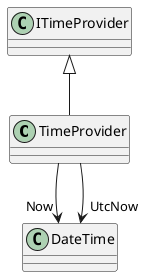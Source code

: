 @startuml
class TimeProvider {
}
ITimeProvider <|-- TimeProvider
TimeProvider --> "Now" DateTime
TimeProvider --> "UtcNow" DateTime
@enduml
